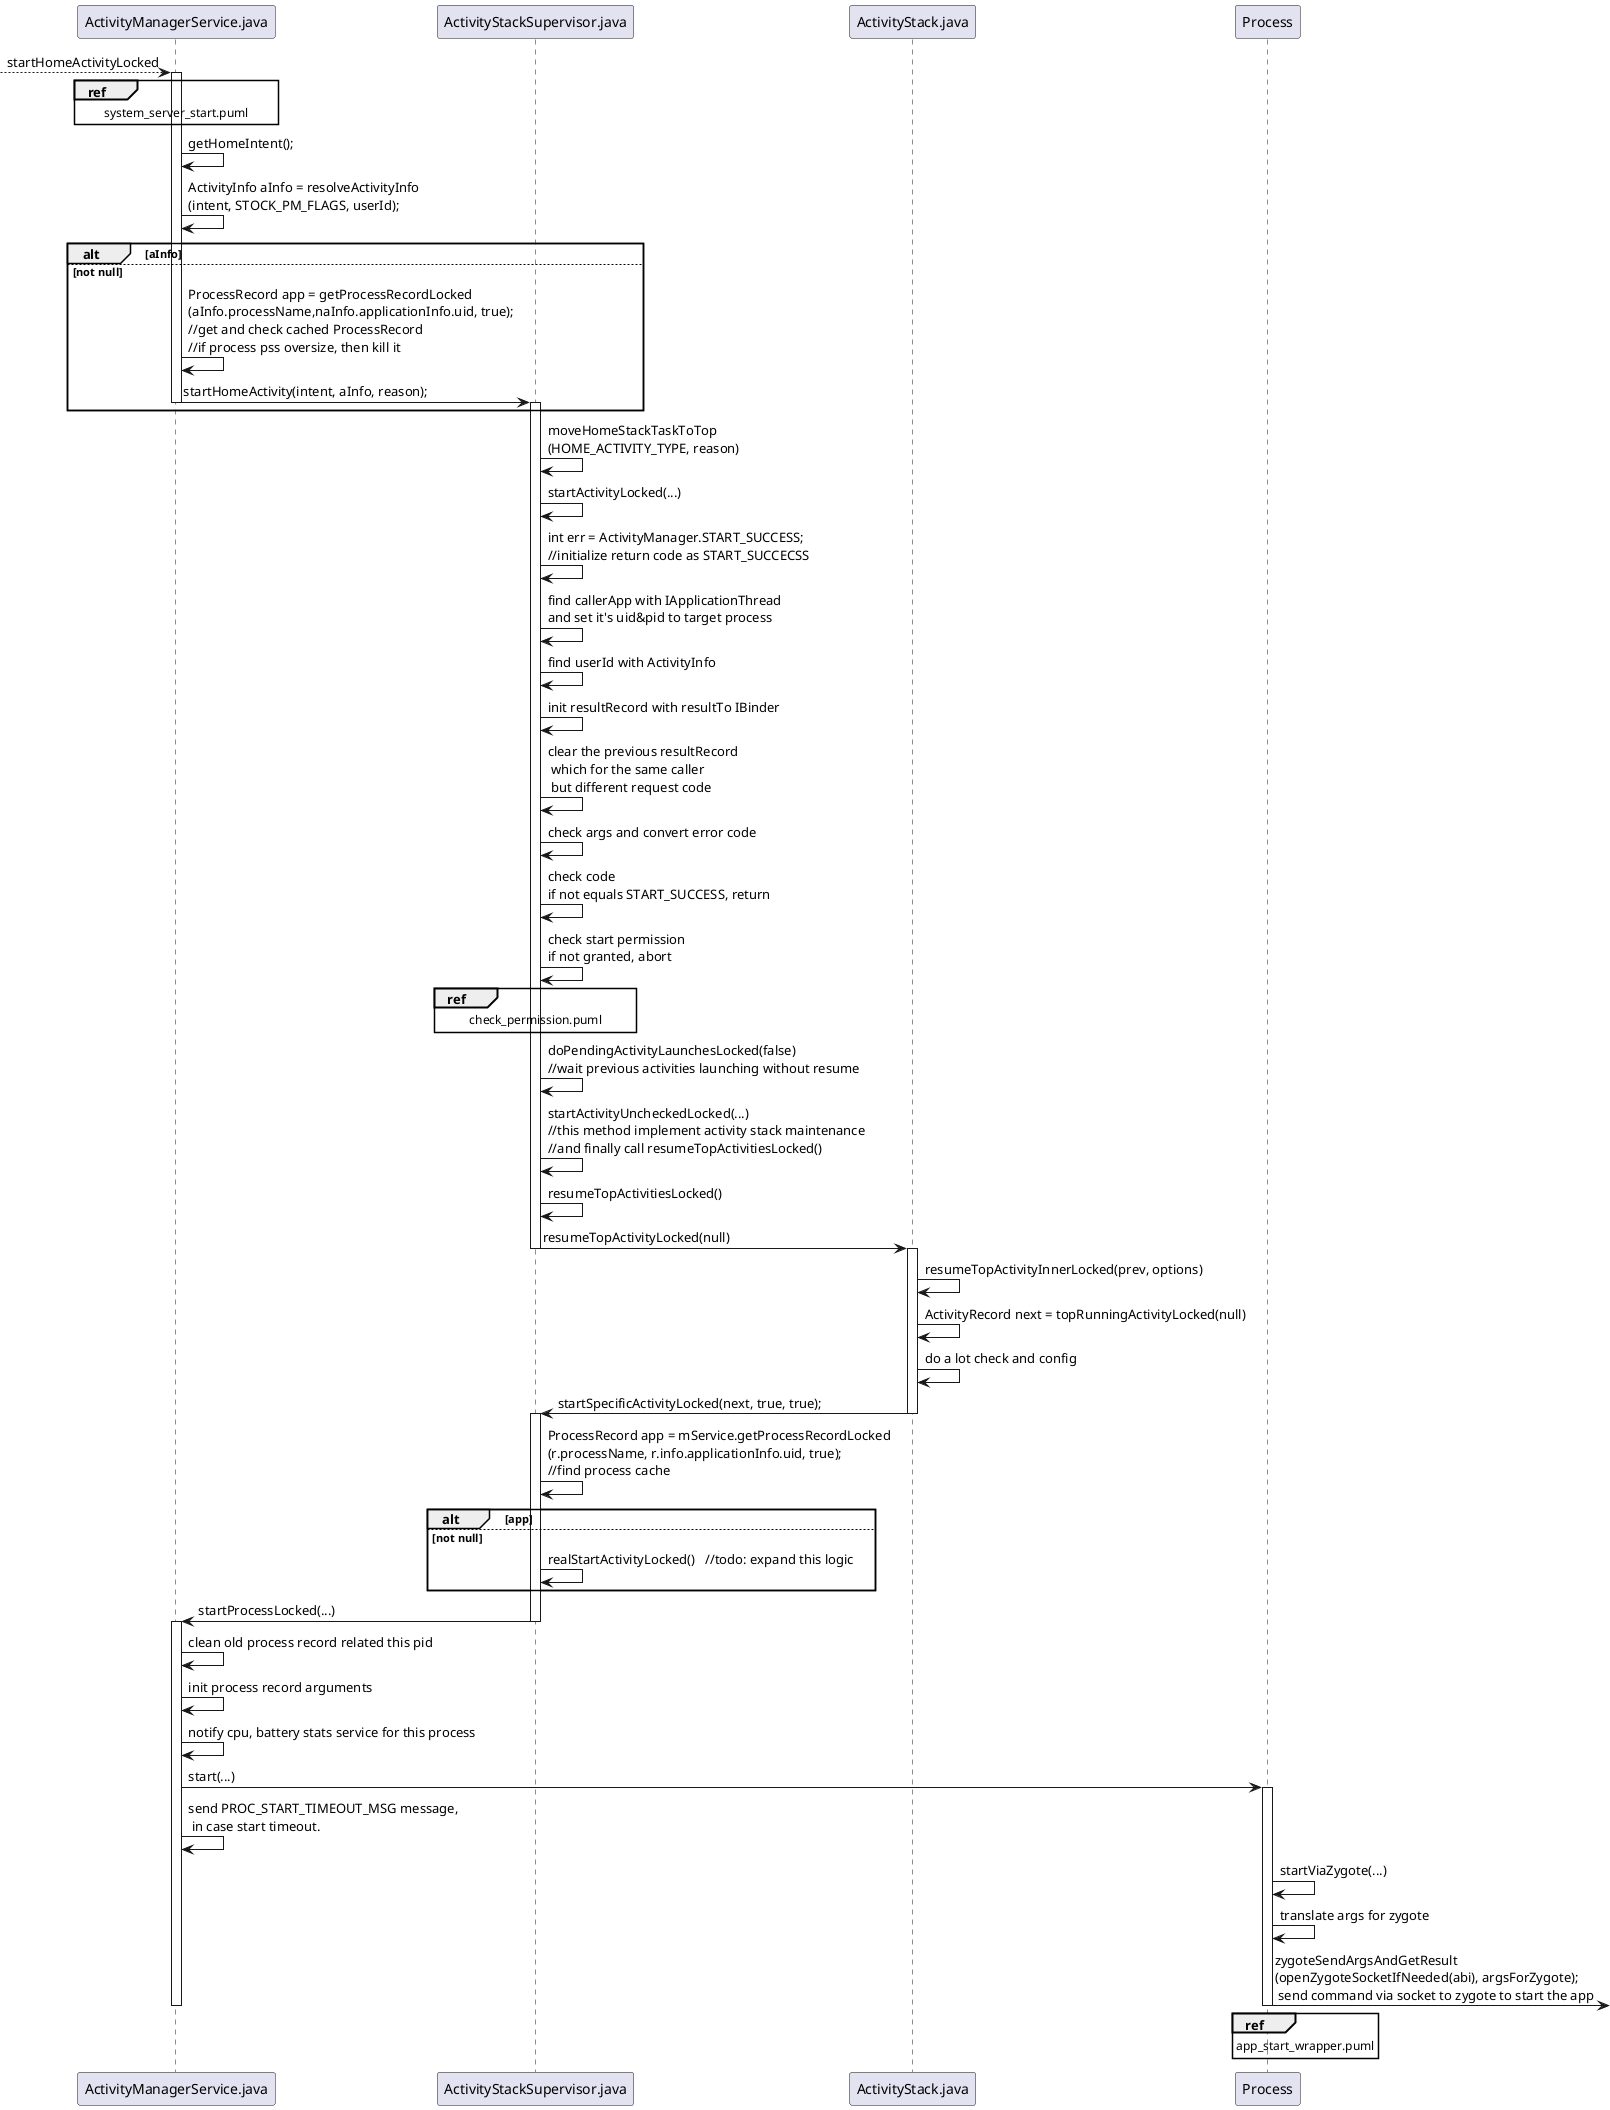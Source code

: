 @startuml
participant ActivityManagerService as "ActivityManagerService.java"
participant ActivityStackSupervisor as "ActivityStackSupervisor.java"
participant ActivityStack as "ActivityStack.java"

--> ActivityManagerService : startHomeActivityLocked
ref over ActivityManagerService : system_server_start.puml


activate ActivityManagerService
ActivityManagerService -> ActivityManagerService : getHomeIntent();
ActivityManagerService -> ActivityManagerService : ActivityInfo aInfo = resolveActivityInfo\
\n(intent, STOCK_PM_FLAGS, userId);

alt aInfo
else not null
ActivityManagerService -> ActivityManagerService : ProcessRecord app = getProcessRecordLocked\
\n(aInfo.processName,naInfo.applicationInfo.uid, true);\
\n//get and check cached ProcessRecord\
\n//if process pss oversize, then kill it

ActivityManagerService -> ActivityStackSupervisor : startHomeActivity(intent, aInfo, reason);

deactivate ActivityManagerService
activate ActivityStackSupervisor
end




activate ActivityStackSupervisor
ActivityStackSupervisor -> ActivityStackSupervisor : moveHomeStackTaskToTop\n(HOME_ACTIVITY_TYPE, reason)\

ActivityStackSupervisor -> ActivityStackSupervisor : startActivityLocked(...)

ActivityStackSupervisor -> ActivityStackSupervisor : int err = ActivityManager.START_SUCCESS;\
\n//initialize return code as START_SUCCECSS

ActivityStackSupervisor -> ActivityStackSupervisor : find callerApp with IApplicationThread\
\nand set it's uid&pid to target process

ActivityStackSupervisor -> ActivityStackSupervisor : find userId with ActivityInfo

ActivityStackSupervisor -> ActivityStackSupervisor : init resultRecord with resultTo IBinder

ActivityStackSupervisor -> ActivityStackSupervisor : clear the previous resultRecord\
\n which for the same caller\
\n but different request code

ActivityStackSupervisor -> ActivityStackSupervisor : check args and convert error code

ActivityStackSupervisor -> ActivityStackSupervisor : check code\
\nif not equals START_SUCCESS, return

ActivityStackSupervisor -> ActivityStackSupervisor : check start permission\
\nif not granted, abort

ref over ActivityStackSupervisor : check_permission.puml

ActivityStackSupervisor -> ActivityStackSupervisor : doPendingActivityLaunchesLocked(false)\
\n//wait previous activities launching without resume

ActivityStackSupervisor -> ActivityStackSupervisor : startActivityUncheckedLocked(...)\
\n//this method implement activity stack maintenance\
\n//and finally call resumeTopActivitiesLocked()

ActivityStackSupervisor -> ActivityStackSupervisor : resumeTopActivitiesLocked()

ActivityStackSupervisor -> ActivityStack : resumeTopActivityLocked(null)

deactivate ActivityStackSupervisor

activate ActivityStack

ActivityStack -> ActivityStack : resumeTopActivityInnerLocked(prev, options)

ActivityStack -> ActivityStack : ActivityRecord next = topRunningActivityLocked(null)

ActivityStack -> ActivityStack : do a lot check and config

ActivityStack -> ActivityStackSupervisor : startSpecificActivityLocked(next, true, true);
deactivate ActivityStack

activate ActivityStackSupervisor
ActivityStackSupervisor -> ActivityStackSupervisor : ProcessRecord app = mService.getProcessRecordLocked\
\n(r.processName, r.info.applicationInfo.uid, true);\
\n//find process cache

alt app
else not null
   ActivityStackSupervisor -> ActivityStackSupervisor : realStartActivityLocked()\
   //todo: expand this logic
end

ActivityStackSupervisor -> ActivityManagerService : startProcessLocked(...)
deactivate ActivityStackSupervisor


activate ActivityManagerService
ActivityManagerService -> ActivityManagerService : clean old process record related this pid
ActivityManagerService -> ActivityManagerService : init process record arguments
ActivityManagerService -> ActivityManagerService : notify cpu, battery stats service for this process
ActivityManagerService -> Process : start(...)
activate Process
ActivityManagerService -> ActivityManagerService : send PROC_START_TIMEOUT_MSG message,\
 \n in case start timeout.


Process -> Process : startViaZygote(...)
Process -> Process : translate args for zygote
Process ->  : zygoteSendArgsAndGetResult\n(openZygoteSocketIfNeeded(abi), argsForZygote);\
\n send command via socket to zygote to start the app
ref over Process : app_start_wrapper.puml

deactivate Process
deactivate ActivityManagerService
deactivate ActivityStackSupervisor
@enduml